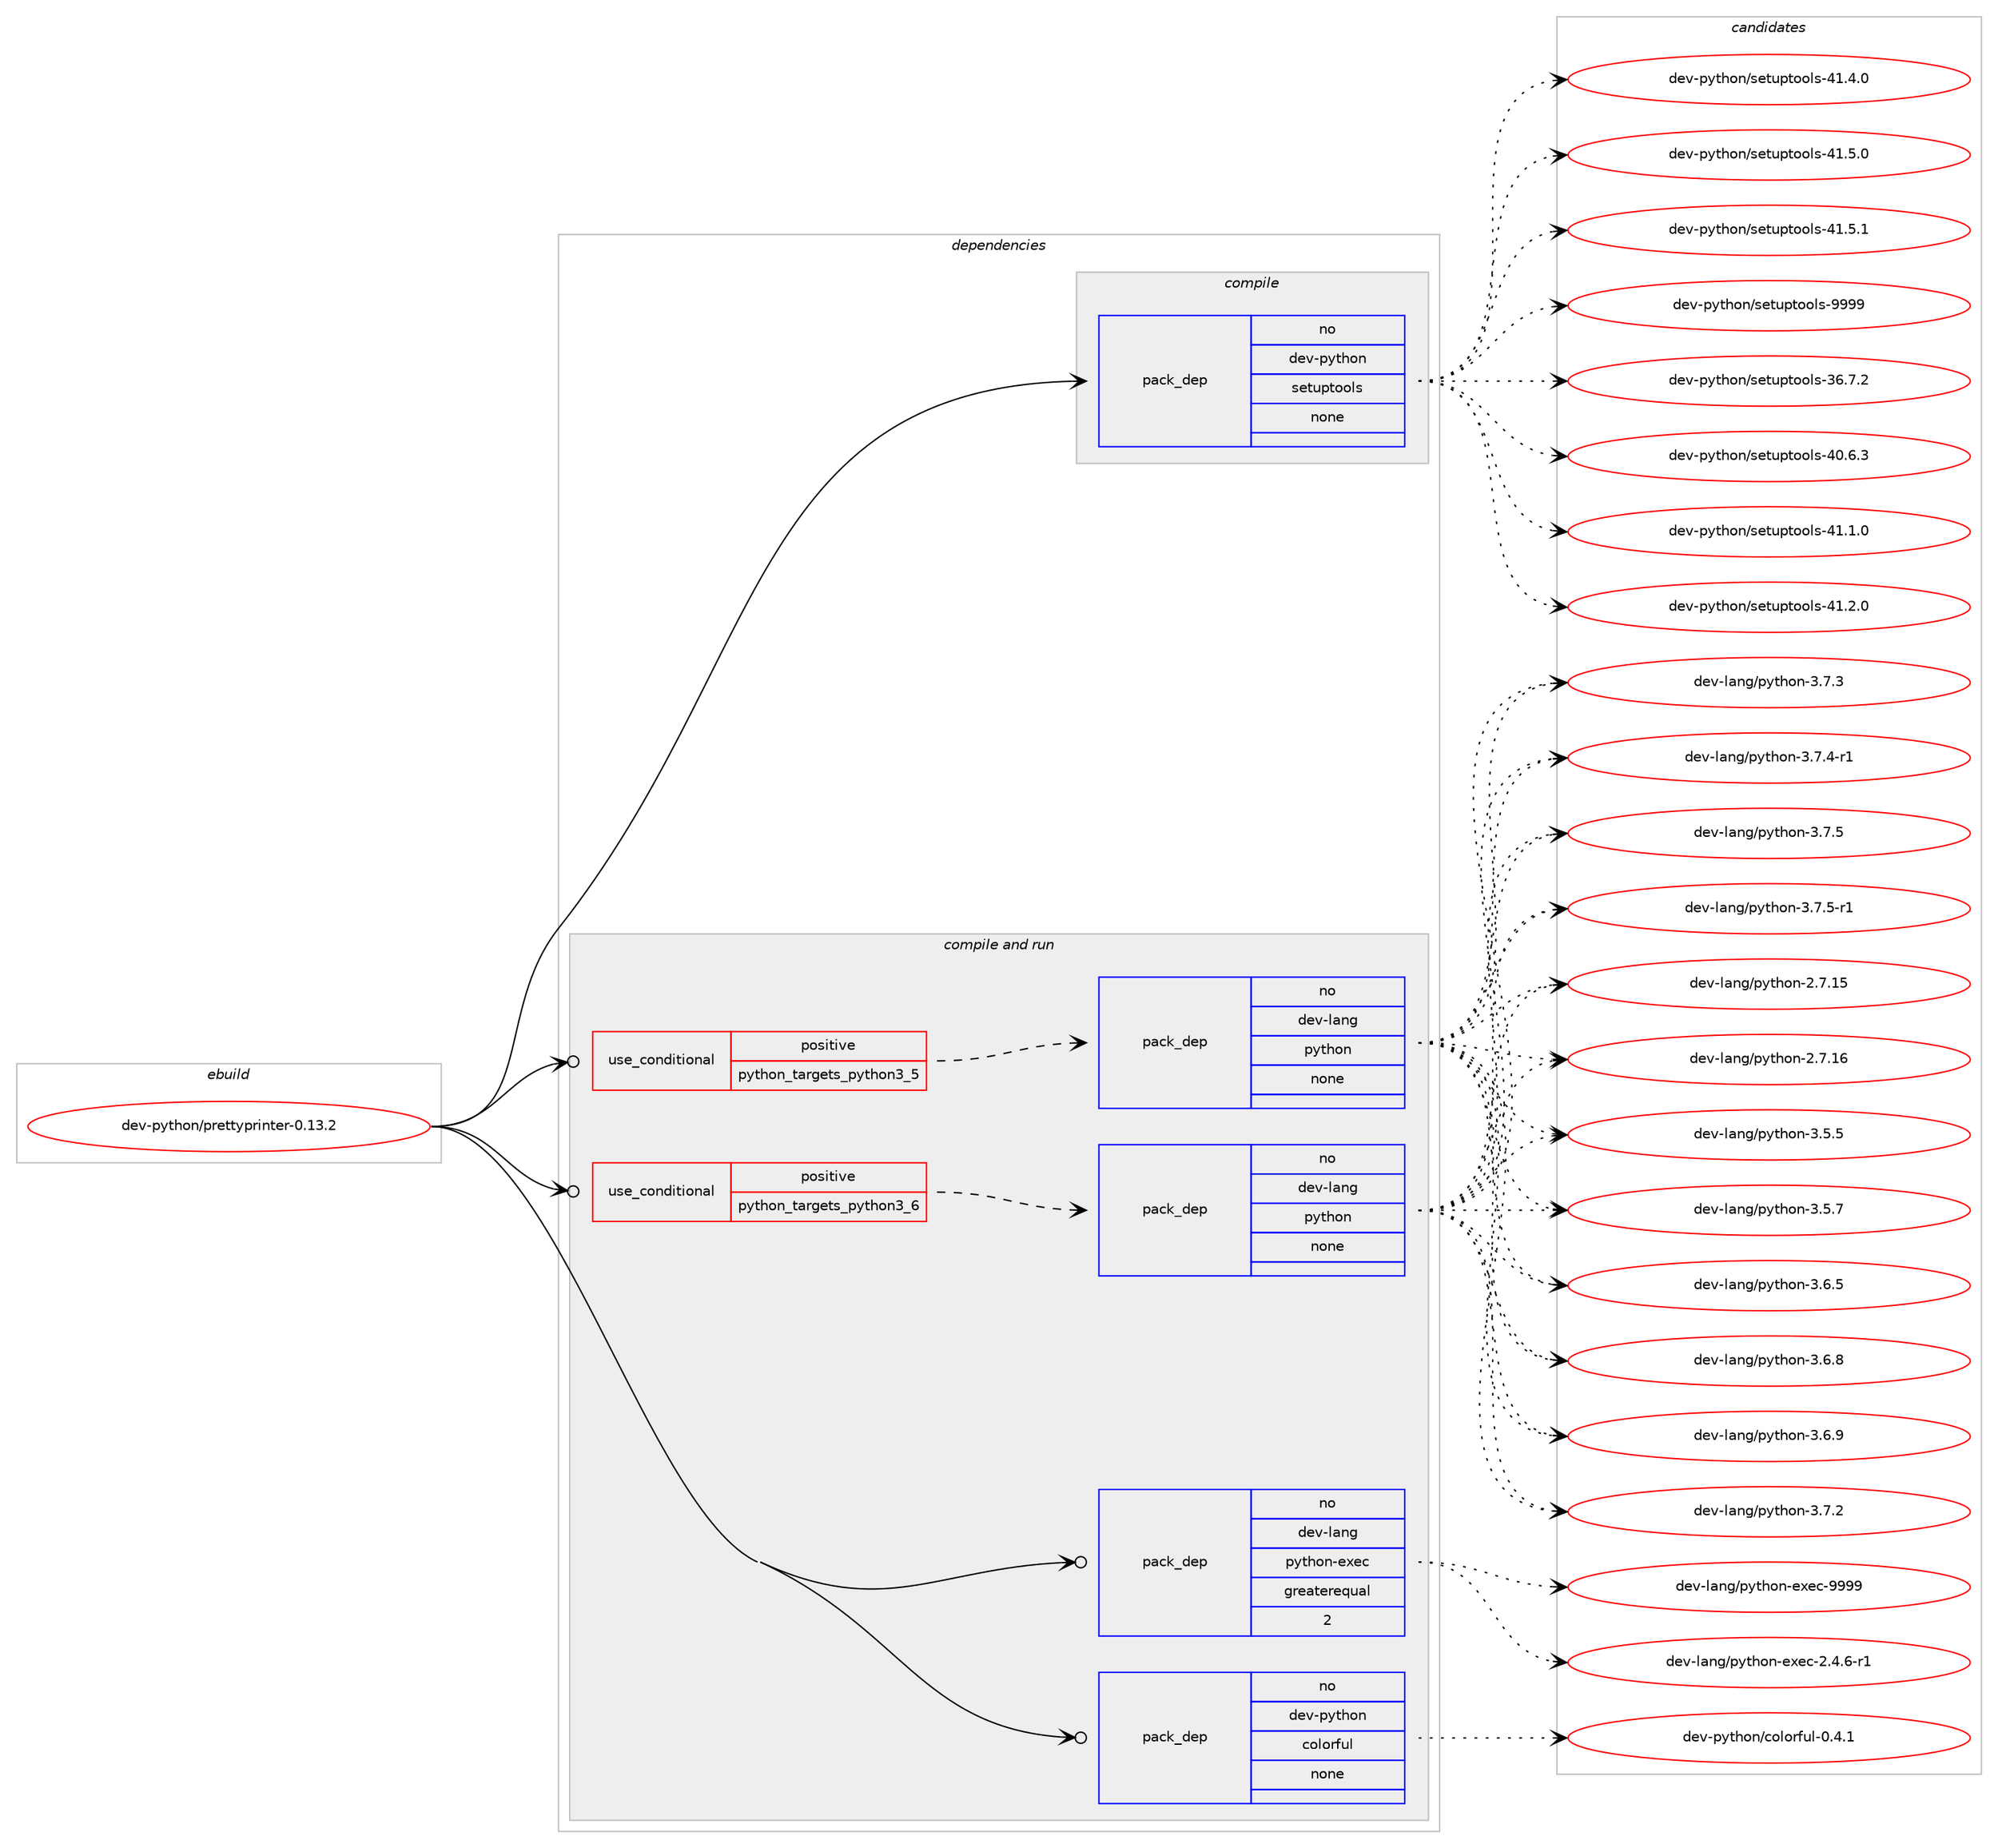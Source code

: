 digraph prolog {

# *************
# Graph options
# *************

newrank=true;
concentrate=true;
compound=true;
graph [rankdir=LR,fontname=Helvetica,fontsize=10,ranksep=1.5];#, ranksep=2.5, nodesep=0.2];
edge  [arrowhead=vee];
node  [fontname=Helvetica,fontsize=10];

# **********
# The ebuild
# **********

subgraph cluster_leftcol {
color=gray;
rank=same;
label=<<i>ebuild</i>>;
id [label="dev-python/prettyprinter-0.13.2", color=red, width=4, href="../dev-python/prettyprinter-0.13.2.svg"];
}

# ****************
# The dependencies
# ****************

subgraph cluster_midcol {
color=gray;
label=<<i>dependencies</i>>;
subgraph cluster_compile {
fillcolor="#eeeeee";
style=filled;
label=<<i>compile</i>>;
subgraph pack466178 {
dependency622876 [label=<<TABLE BORDER="0" CELLBORDER="1" CELLSPACING="0" CELLPADDING="4" WIDTH="220"><TR><TD ROWSPAN="6" CELLPADDING="30">pack_dep</TD></TR><TR><TD WIDTH="110">no</TD></TR><TR><TD>dev-python</TD></TR><TR><TD>setuptools</TD></TR><TR><TD>none</TD></TR><TR><TD></TD></TR></TABLE>>, shape=none, color=blue];
}
id:e -> dependency622876:w [weight=20,style="solid",arrowhead="vee"];
}
subgraph cluster_compileandrun {
fillcolor="#eeeeee";
style=filled;
label=<<i>compile and run</i>>;
subgraph cond144858 {
dependency622877 [label=<<TABLE BORDER="0" CELLBORDER="1" CELLSPACING="0" CELLPADDING="4"><TR><TD ROWSPAN="3" CELLPADDING="10">use_conditional</TD></TR><TR><TD>positive</TD></TR><TR><TD>python_targets_python3_5</TD></TR></TABLE>>, shape=none, color=red];
subgraph pack466179 {
dependency622878 [label=<<TABLE BORDER="0" CELLBORDER="1" CELLSPACING="0" CELLPADDING="4" WIDTH="220"><TR><TD ROWSPAN="6" CELLPADDING="30">pack_dep</TD></TR><TR><TD WIDTH="110">no</TD></TR><TR><TD>dev-lang</TD></TR><TR><TD>python</TD></TR><TR><TD>none</TD></TR><TR><TD></TD></TR></TABLE>>, shape=none, color=blue];
}
dependency622877:e -> dependency622878:w [weight=20,style="dashed",arrowhead="vee"];
}
id:e -> dependency622877:w [weight=20,style="solid",arrowhead="odotvee"];
subgraph cond144859 {
dependency622879 [label=<<TABLE BORDER="0" CELLBORDER="1" CELLSPACING="0" CELLPADDING="4"><TR><TD ROWSPAN="3" CELLPADDING="10">use_conditional</TD></TR><TR><TD>positive</TD></TR><TR><TD>python_targets_python3_6</TD></TR></TABLE>>, shape=none, color=red];
subgraph pack466180 {
dependency622880 [label=<<TABLE BORDER="0" CELLBORDER="1" CELLSPACING="0" CELLPADDING="4" WIDTH="220"><TR><TD ROWSPAN="6" CELLPADDING="30">pack_dep</TD></TR><TR><TD WIDTH="110">no</TD></TR><TR><TD>dev-lang</TD></TR><TR><TD>python</TD></TR><TR><TD>none</TD></TR><TR><TD></TD></TR></TABLE>>, shape=none, color=blue];
}
dependency622879:e -> dependency622880:w [weight=20,style="dashed",arrowhead="vee"];
}
id:e -> dependency622879:w [weight=20,style="solid",arrowhead="odotvee"];
subgraph pack466181 {
dependency622881 [label=<<TABLE BORDER="0" CELLBORDER="1" CELLSPACING="0" CELLPADDING="4" WIDTH="220"><TR><TD ROWSPAN="6" CELLPADDING="30">pack_dep</TD></TR><TR><TD WIDTH="110">no</TD></TR><TR><TD>dev-lang</TD></TR><TR><TD>python-exec</TD></TR><TR><TD>greaterequal</TD></TR><TR><TD>2</TD></TR></TABLE>>, shape=none, color=blue];
}
id:e -> dependency622881:w [weight=20,style="solid",arrowhead="odotvee"];
subgraph pack466182 {
dependency622882 [label=<<TABLE BORDER="0" CELLBORDER="1" CELLSPACING="0" CELLPADDING="4" WIDTH="220"><TR><TD ROWSPAN="6" CELLPADDING="30">pack_dep</TD></TR><TR><TD WIDTH="110">no</TD></TR><TR><TD>dev-python</TD></TR><TR><TD>colorful</TD></TR><TR><TD>none</TD></TR><TR><TD></TD></TR></TABLE>>, shape=none, color=blue];
}
id:e -> dependency622882:w [weight=20,style="solid",arrowhead="odotvee"];
}
subgraph cluster_run {
fillcolor="#eeeeee";
style=filled;
label=<<i>run</i>>;
}
}

# **************
# The candidates
# **************

subgraph cluster_choices {
rank=same;
color=gray;
label=<<i>candidates</i>>;

subgraph choice466178 {
color=black;
nodesep=1;
choice100101118451121211161041111104711510111611711211611111110811545515446554650 [label="dev-python/setuptools-36.7.2", color=red, width=4,href="../dev-python/setuptools-36.7.2.svg"];
choice100101118451121211161041111104711510111611711211611111110811545524846544651 [label="dev-python/setuptools-40.6.3", color=red, width=4,href="../dev-python/setuptools-40.6.3.svg"];
choice100101118451121211161041111104711510111611711211611111110811545524946494648 [label="dev-python/setuptools-41.1.0", color=red, width=4,href="../dev-python/setuptools-41.1.0.svg"];
choice100101118451121211161041111104711510111611711211611111110811545524946504648 [label="dev-python/setuptools-41.2.0", color=red, width=4,href="../dev-python/setuptools-41.2.0.svg"];
choice100101118451121211161041111104711510111611711211611111110811545524946524648 [label="dev-python/setuptools-41.4.0", color=red, width=4,href="../dev-python/setuptools-41.4.0.svg"];
choice100101118451121211161041111104711510111611711211611111110811545524946534648 [label="dev-python/setuptools-41.5.0", color=red, width=4,href="../dev-python/setuptools-41.5.0.svg"];
choice100101118451121211161041111104711510111611711211611111110811545524946534649 [label="dev-python/setuptools-41.5.1", color=red, width=4,href="../dev-python/setuptools-41.5.1.svg"];
choice10010111845112121116104111110471151011161171121161111111081154557575757 [label="dev-python/setuptools-9999", color=red, width=4,href="../dev-python/setuptools-9999.svg"];
dependency622876:e -> choice100101118451121211161041111104711510111611711211611111110811545515446554650:w [style=dotted,weight="100"];
dependency622876:e -> choice100101118451121211161041111104711510111611711211611111110811545524846544651:w [style=dotted,weight="100"];
dependency622876:e -> choice100101118451121211161041111104711510111611711211611111110811545524946494648:w [style=dotted,weight="100"];
dependency622876:e -> choice100101118451121211161041111104711510111611711211611111110811545524946504648:w [style=dotted,weight="100"];
dependency622876:e -> choice100101118451121211161041111104711510111611711211611111110811545524946524648:w [style=dotted,weight="100"];
dependency622876:e -> choice100101118451121211161041111104711510111611711211611111110811545524946534648:w [style=dotted,weight="100"];
dependency622876:e -> choice100101118451121211161041111104711510111611711211611111110811545524946534649:w [style=dotted,weight="100"];
dependency622876:e -> choice10010111845112121116104111110471151011161171121161111111081154557575757:w [style=dotted,weight="100"];
}
subgraph choice466179 {
color=black;
nodesep=1;
choice10010111845108971101034711212111610411111045504655464953 [label="dev-lang/python-2.7.15", color=red, width=4,href="../dev-lang/python-2.7.15.svg"];
choice10010111845108971101034711212111610411111045504655464954 [label="dev-lang/python-2.7.16", color=red, width=4,href="../dev-lang/python-2.7.16.svg"];
choice100101118451089711010347112121116104111110455146534653 [label="dev-lang/python-3.5.5", color=red, width=4,href="../dev-lang/python-3.5.5.svg"];
choice100101118451089711010347112121116104111110455146534655 [label="dev-lang/python-3.5.7", color=red, width=4,href="../dev-lang/python-3.5.7.svg"];
choice100101118451089711010347112121116104111110455146544653 [label="dev-lang/python-3.6.5", color=red, width=4,href="../dev-lang/python-3.6.5.svg"];
choice100101118451089711010347112121116104111110455146544656 [label="dev-lang/python-3.6.8", color=red, width=4,href="../dev-lang/python-3.6.8.svg"];
choice100101118451089711010347112121116104111110455146544657 [label="dev-lang/python-3.6.9", color=red, width=4,href="../dev-lang/python-3.6.9.svg"];
choice100101118451089711010347112121116104111110455146554650 [label="dev-lang/python-3.7.2", color=red, width=4,href="../dev-lang/python-3.7.2.svg"];
choice100101118451089711010347112121116104111110455146554651 [label="dev-lang/python-3.7.3", color=red, width=4,href="../dev-lang/python-3.7.3.svg"];
choice1001011184510897110103471121211161041111104551465546524511449 [label="dev-lang/python-3.7.4-r1", color=red, width=4,href="../dev-lang/python-3.7.4-r1.svg"];
choice100101118451089711010347112121116104111110455146554653 [label="dev-lang/python-3.7.5", color=red, width=4,href="../dev-lang/python-3.7.5.svg"];
choice1001011184510897110103471121211161041111104551465546534511449 [label="dev-lang/python-3.7.5-r1", color=red, width=4,href="../dev-lang/python-3.7.5-r1.svg"];
dependency622878:e -> choice10010111845108971101034711212111610411111045504655464953:w [style=dotted,weight="100"];
dependency622878:e -> choice10010111845108971101034711212111610411111045504655464954:w [style=dotted,weight="100"];
dependency622878:e -> choice100101118451089711010347112121116104111110455146534653:w [style=dotted,weight="100"];
dependency622878:e -> choice100101118451089711010347112121116104111110455146534655:w [style=dotted,weight="100"];
dependency622878:e -> choice100101118451089711010347112121116104111110455146544653:w [style=dotted,weight="100"];
dependency622878:e -> choice100101118451089711010347112121116104111110455146544656:w [style=dotted,weight="100"];
dependency622878:e -> choice100101118451089711010347112121116104111110455146544657:w [style=dotted,weight="100"];
dependency622878:e -> choice100101118451089711010347112121116104111110455146554650:w [style=dotted,weight="100"];
dependency622878:e -> choice100101118451089711010347112121116104111110455146554651:w [style=dotted,weight="100"];
dependency622878:e -> choice1001011184510897110103471121211161041111104551465546524511449:w [style=dotted,weight="100"];
dependency622878:e -> choice100101118451089711010347112121116104111110455146554653:w [style=dotted,weight="100"];
dependency622878:e -> choice1001011184510897110103471121211161041111104551465546534511449:w [style=dotted,weight="100"];
}
subgraph choice466180 {
color=black;
nodesep=1;
choice10010111845108971101034711212111610411111045504655464953 [label="dev-lang/python-2.7.15", color=red, width=4,href="../dev-lang/python-2.7.15.svg"];
choice10010111845108971101034711212111610411111045504655464954 [label="dev-lang/python-2.7.16", color=red, width=4,href="../dev-lang/python-2.7.16.svg"];
choice100101118451089711010347112121116104111110455146534653 [label="dev-lang/python-3.5.5", color=red, width=4,href="../dev-lang/python-3.5.5.svg"];
choice100101118451089711010347112121116104111110455146534655 [label="dev-lang/python-3.5.7", color=red, width=4,href="../dev-lang/python-3.5.7.svg"];
choice100101118451089711010347112121116104111110455146544653 [label="dev-lang/python-3.6.5", color=red, width=4,href="../dev-lang/python-3.6.5.svg"];
choice100101118451089711010347112121116104111110455146544656 [label="dev-lang/python-3.6.8", color=red, width=4,href="../dev-lang/python-3.6.8.svg"];
choice100101118451089711010347112121116104111110455146544657 [label="dev-lang/python-3.6.9", color=red, width=4,href="../dev-lang/python-3.6.9.svg"];
choice100101118451089711010347112121116104111110455146554650 [label="dev-lang/python-3.7.2", color=red, width=4,href="../dev-lang/python-3.7.2.svg"];
choice100101118451089711010347112121116104111110455146554651 [label="dev-lang/python-3.7.3", color=red, width=4,href="../dev-lang/python-3.7.3.svg"];
choice1001011184510897110103471121211161041111104551465546524511449 [label="dev-lang/python-3.7.4-r1", color=red, width=4,href="../dev-lang/python-3.7.4-r1.svg"];
choice100101118451089711010347112121116104111110455146554653 [label="dev-lang/python-3.7.5", color=red, width=4,href="../dev-lang/python-3.7.5.svg"];
choice1001011184510897110103471121211161041111104551465546534511449 [label="dev-lang/python-3.7.5-r1", color=red, width=4,href="../dev-lang/python-3.7.5-r1.svg"];
dependency622880:e -> choice10010111845108971101034711212111610411111045504655464953:w [style=dotted,weight="100"];
dependency622880:e -> choice10010111845108971101034711212111610411111045504655464954:w [style=dotted,weight="100"];
dependency622880:e -> choice100101118451089711010347112121116104111110455146534653:w [style=dotted,weight="100"];
dependency622880:e -> choice100101118451089711010347112121116104111110455146534655:w [style=dotted,weight="100"];
dependency622880:e -> choice100101118451089711010347112121116104111110455146544653:w [style=dotted,weight="100"];
dependency622880:e -> choice100101118451089711010347112121116104111110455146544656:w [style=dotted,weight="100"];
dependency622880:e -> choice100101118451089711010347112121116104111110455146544657:w [style=dotted,weight="100"];
dependency622880:e -> choice100101118451089711010347112121116104111110455146554650:w [style=dotted,weight="100"];
dependency622880:e -> choice100101118451089711010347112121116104111110455146554651:w [style=dotted,weight="100"];
dependency622880:e -> choice1001011184510897110103471121211161041111104551465546524511449:w [style=dotted,weight="100"];
dependency622880:e -> choice100101118451089711010347112121116104111110455146554653:w [style=dotted,weight="100"];
dependency622880:e -> choice1001011184510897110103471121211161041111104551465546534511449:w [style=dotted,weight="100"];
}
subgraph choice466181 {
color=black;
nodesep=1;
choice10010111845108971101034711212111610411111045101120101994550465246544511449 [label="dev-lang/python-exec-2.4.6-r1", color=red, width=4,href="../dev-lang/python-exec-2.4.6-r1.svg"];
choice10010111845108971101034711212111610411111045101120101994557575757 [label="dev-lang/python-exec-9999", color=red, width=4,href="../dev-lang/python-exec-9999.svg"];
dependency622881:e -> choice10010111845108971101034711212111610411111045101120101994550465246544511449:w [style=dotted,weight="100"];
dependency622881:e -> choice10010111845108971101034711212111610411111045101120101994557575757:w [style=dotted,weight="100"];
}
subgraph choice466182 {
color=black;
nodesep=1;
choice100101118451121211161041111104799111108111114102117108454846524649 [label="dev-python/colorful-0.4.1", color=red, width=4,href="../dev-python/colorful-0.4.1.svg"];
dependency622882:e -> choice100101118451121211161041111104799111108111114102117108454846524649:w [style=dotted,weight="100"];
}
}

}
